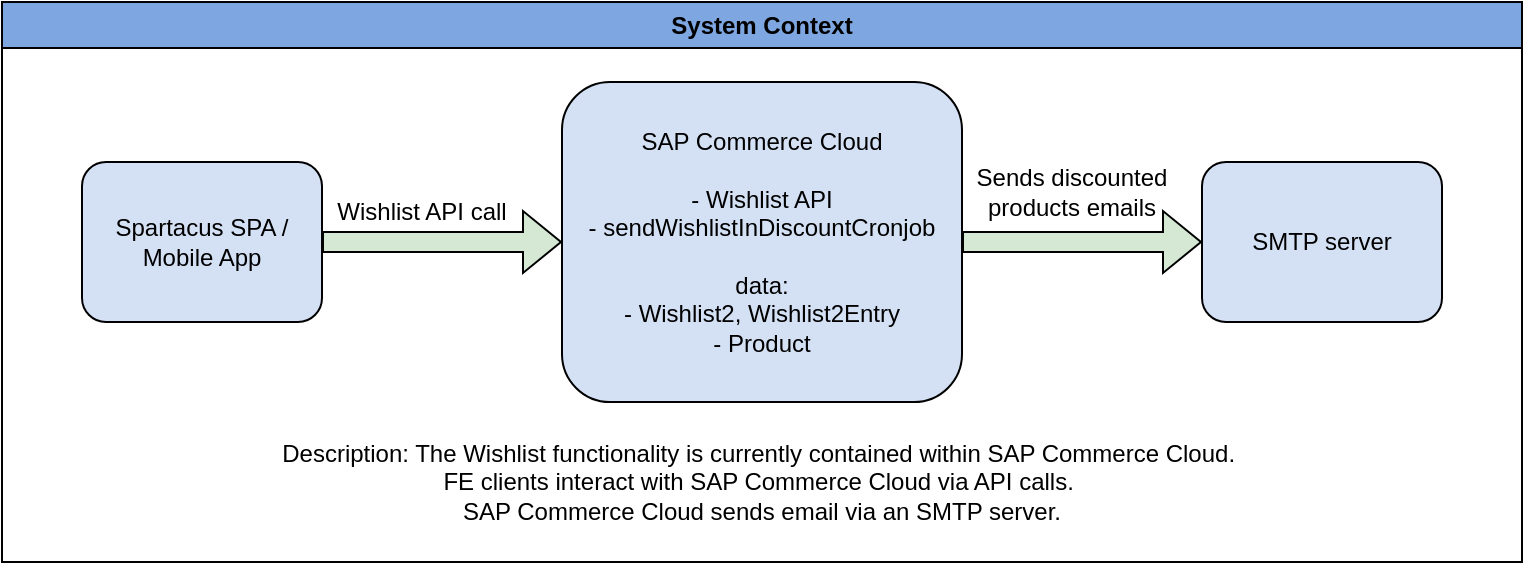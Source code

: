 <mxfile version="26.2.10">
  <diagram name="Page-1" id="_0CpSGeeFjJQ4nVo7uTQ">
    <mxGraphModel dx="1454" dy="688" grid="1" gridSize="10" guides="1" tooltips="1" connect="1" arrows="1" fold="1" page="1" pageScale="1" pageWidth="850" pageHeight="1100" math="0" shadow="0">
      <root>
        <mxCell id="0" />
        <mxCell id="1" parent="0" />
        <mxCell id="OrzhCYIXaeTWt3cV4chA-1" value="System Context" style="swimlane;whiteSpace=wrap;html=1;fillColor=#7EA6E0;" vertex="1" parent="1">
          <mxGeometry x="40" y="40" width="760" height="280" as="geometry">
            <mxRectangle x="40" y="40" width="130" height="30" as="alternateBounds" />
          </mxGeometry>
        </mxCell>
        <mxCell id="OrzhCYIXaeTWt3cV4chA-2" value="Spartacus SPA / Mobile App" style="rounded=1;whiteSpace=wrap;html=1;fillColor=#D4E1F5;" vertex="1" parent="OrzhCYIXaeTWt3cV4chA-1">
          <mxGeometry x="40" y="80" width="120" height="80" as="geometry" />
        </mxCell>
        <mxCell id="OrzhCYIXaeTWt3cV4chA-3" value="SAP Commerce Cloud&lt;div&gt;&lt;br&gt;&lt;/div&gt;&lt;div&gt;- Wishlist API&lt;/div&gt;&lt;div&gt;- sendWishlistInDiscountCronjob&lt;/div&gt;&lt;div&gt;&lt;br&gt;&lt;/div&gt;&lt;div&gt;data:&lt;/div&gt;&lt;div&gt;- Wishlist2, Wishlist2Entry&lt;/div&gt;&lt;div&gt;- Product&lt;/div&gt;" style="rounded=1;whiteSpace=wrap;html=1;fillColor=#D4E1F5;" vertex="1" parent="OrzhCYIXaeTWt3cV4chA-1">
          <mxGeometry x="280" y="40" width="200" height="160" as="geometry" />
        </mxCell>
        <mxCell id="OrzhCYIXaeTWt3cV4chA-5" value="SMTP server" style="rounded=1;whiteSpace=wrap;html=1;fillColor=#D4E1F5;" vertex="1" parent="OrzhCYIXaeTWt3cV4chA-1">
          <mxGeometry x="600" y="80" width="120" height="80" as="geometry" />
        </mxCell>
        <mxCell id="OrzhCYIXaeTWt3cV4chA-6" value="" style="shape=flexArrow;endArrow=classic;html=1;rounded=0;exitX=1;exitY=0.5;exitDx=0;exitDy=0;entryX=0;entryY=0.5;entryDx=0;entryDy=0;fillColor=#D5E8D4;" edge="1" parent="OrzhCYIXaeTWt3cV4chA-1" source="OrzhCYIXaeTWt3cV4chA-2" target="OrzhCYIXaeTWt3cV4chA-3">
          <mxGeometry width="50" height="50" relative="1" as="geometry">
            <mxPoint x="360" y="340" as="sourcePoint" />
            <mxPoint x="410" y="290" as="targetPoint" />
          </mxGeometry>
        </mxCell>
        <mxCell id="OrzhCYIXaeTWt3cV4chA-7" value="" style="shape=flexArrow;endArrow=classic;html=1;rounded=0;exitX=1;exitY=0.5;exitDx=0;exitDy=0;entryX=0;entryY=0.5;entryDx=0;entryDy=0;fillColor=#D5E8D4;" edge="1" parent="OrzhCYIXaeTWt3cV4chA-1" source="OrzhCYIXaeTWt3cV4chA-3" target="OrzhCYIXaeTWt3cV4chA-5">
          <mxGeometry width="50" height="50" relative="1" as="geometry">
            <mxPoint x="360" y="340" as="sourcePoint" />
            <mxPoint x="410" y="290" as="targetPoint" />
          </mxGeometry>
        </mxCell>
        <mxCell id="OrzhCYIXaeTWt3cV4chA-8" value="Wishlist API call" style="text;html=1;align=center;verticalAlign=middle;whiteSpace=wrap;rounded=0;" vertex="1" parent="OrzhCYIXaeTWt3cV4chA-1">
          <mxGeometry x="160" y="90" width="100" height="30" as="geometry" />
        </mxCell>
        <mxCell id="OrzhCYIXaeTWt3cV4chA-9" value="Sends discounted&lt;div&gt;&lt;span style=&quot;background-color: transparent; color: light-dark(rgb(0, 0, 0), rgb(255, 255, 255));&quot;&gt;products emails&lt;/span&gt;&lt;/div&gt;" style="text;html=1;align=center;verticalAlign=middle;whiteSpace=wrap;rounded=0;" vertex="1" parent="OrzhCYIXaeTWt3cV4chA-1">
          <mxGeometry x="480" y="80" width="110" height="30" as="geometry" />
        </mxCell>
        <mxCell id="OrzhCYIXaeTWt3cV4chA-11" value="Description: The Wishlist functionality is currently contained within SAP Commerce Cloud.&amp;nbsp;&lt;div&gt;FE clients interact with SAP Commerce Cloud via API calls.&amp;nbsp;&lt;div&gt;SAP Commerce Cloud sends email via an SMTP server.&lt;/div&gt;&lt;/div&gt;" style="text;html=1;align=center;verticalAlign=middle;whiteSpace=wrap;rounded=0;" vertex="1" parent="OrzhCYIXaeTWt3cV4chA-1">
          <mxGeometry x="40" y="220" width="680" height="40" as="geometry" />
        </mxCell>
      </root>
    </mxGraphModel>
  </diagram>
</mxfile>
